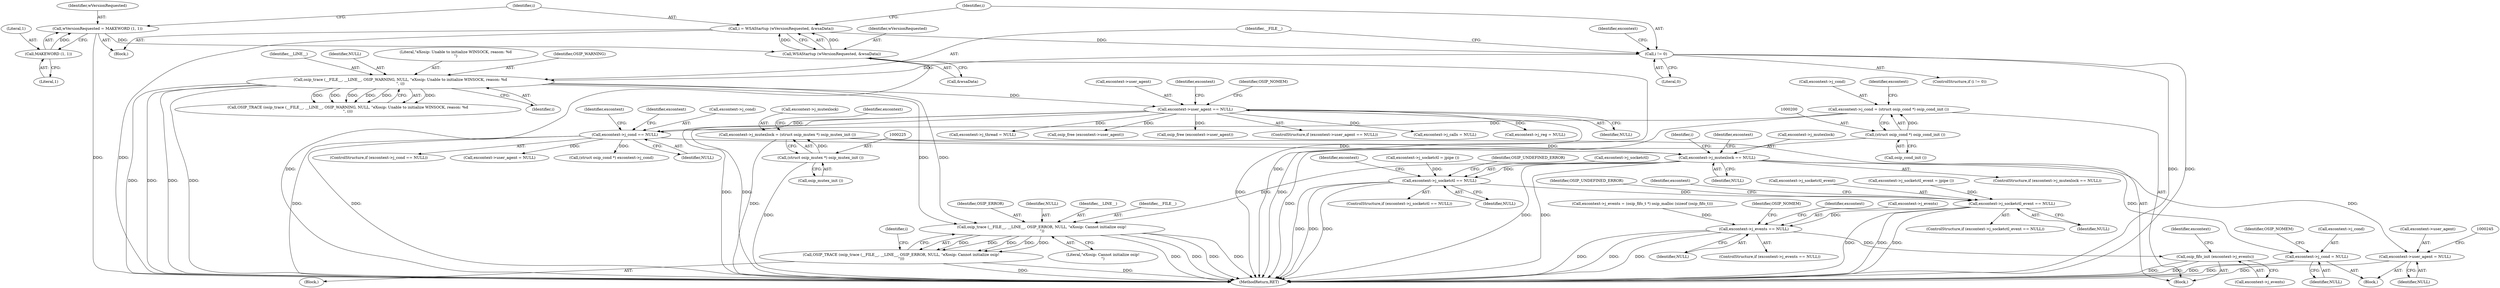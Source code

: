 digraph "0_savannah_2549e421c14aff886629b8482c14af800f411070@API" {
"1000228" [label="(Call,excontext->j_mutexlock == NULL)"];
"1000220" [label="(Call,excontext->j_mutexlock = (struct osip_mutex *) osip_mutex_init ())"];
"1000224" [label="(Call,(struct osip_mutex *) osip_mutex_init ())"];
"1000203" [label="(Call,excontext->j_cond == NULL)"];
"1000195" [label="(Call,excontext->j_cond = (struct osip_cond *) osip_cond_init ())"];
"1000199" [label="(Call,(struct osip_cond *) osip_cond_init ())"];
"1000161" [label="(Call,excontext->user_agent == NULL)"];
"1000153" [label="(Call,osip_trace (__FILE__, __LINE__, OSIP_WARNING, NULL, \"eXosip: Unable to initialize WINSOCK, reason: %d\n\", i))"];
"1000148" [label="(Call,i != 0)"];
"1000141" [label="(Call,i = WSAStartup (wVersionRequested, &wsaData))"];
"1000143" [label="(Call,WSAStartup (wVersionRequested, &wsaData))"];
"1000136" [label="(Call,wVersionRequested = MAKEWORD (1, 1))"];
"1000138" [label="(Call,MAKEWORD (1, 1))"];
"1000238" [label="(Call,excontext->user_agent = NULL)"];
"1000249" [label="(Call,excontext->j_cond = NULL)"];
"1000267" [label="(Call,osip_trace (__FILE__, __LINE__, OSIP_ERROR, NULL, \"eXosip: Cannot initialize osip!\n\"))"];
"1000266" [label="(Call,OSIP_TRACE (osip_trace (__FILE__, __LINE__, OSIP_ERROR, NULL, \"eXosip: Cannot initialize osip!\n\")))"];
"1000292" [label="(Call,excontext->j_socketctl == NULL)"];
"1000305" [label="(Call,excontext->j_socketctl_event == NULL)"];
"1000322" [label="(Call,excontext->j_events == NULL)"];
"1000329" [label="(Call,osip_fifo_init (excontext->j_events))"];
"1000292" [label="(Call,excontext->j_socketctl == NULL)"];
"1000242" [label="(Identifier,NULL)"];
"1000326" [label="(Identifier,NULL)"];
"1000220" [label="(Call,excontext->j_mutexlock = (struct osip_mutex *) osip_mutex_init ())"];
"1000311" [label="(Identifier,OSIP_UNDEFINED_ERROR)"];
"1000314" [label="(Identifier,excontext)"];
"1000257" [label="(Identifier,i)"];
"1000232" [label="(Identifier,NULL)"];
"1000137" [label="(Identifier,wVersionRequested)"];
"1000270" [label="(Identifier,OSIP_ERROR)"];
"1000301" [label="(Identifier,excontext)"];
"1000213" [label="(Call,excontext->user_agent = NULL)"];
"1000141" [label="(Call,i = WSAStartup (wVersionRequested, &wsaData))"];
"1000156" [label="(Identifier,OSIP_WARNING)"];
"1000271" [label="(Identifier,NULL)"];
"1000211" [label="(Identifier,excontext)"];
"1000178" [label="(Call,excontext->j_thread = NULL)"];
"1000162" [label="(Call,excontext->user_agent)"];
"1000265" [label="(Block,)"];
"1000304" [label="(ControlStructure,if (excontext->j_socketctl_event == NULL))"];
"1000228" [label="(Call,excontext->j_mutexlock == NULL)"];
"1000233" [label="(Block,)"];
"1000195" [label="(Call,excontext->j_cond = (struct osip_cond *) osip_cond_init ())"];
"1000154" [label="(Identifier,__FILE__)"];
"1000306" [label="(Call,excontext->j_socketctl_event)"];
"1000170" [label="(Identifier,excontext)"];
"1000145" [label="(Call,&wsaData)"];
"1000209" [label="(Call,osip_free (excontext->user_agent))"];
"1000234" [label="(Call,osip_free (excontext->user_agent))"];
"1000328" [label="(Identifier,OSIP_NOMEM)"];
"1000236" [label="(Identifier,excontext)"];
"1000227" [label="(ControlStructure,if (excontext->j_mutexlock == NULL))"];
"1000144" [label="(Identifier,wVersionRequested)"];
"1000321" [label="(ControlStructure,if (excontext->j_events == NULL))"];
"1000335" [label="(Identifier,excontext)"];
"1000143" [label="(Call,WSAStartup (wVersionRequested, &wsaData))"];
"1000291" [label="(ControlStructure,if (excontext->j_socketctl == NULL))"];
"1000167" [label="(Identifier,OSIP_NOMEM)"];
"1000331" [label="(Identifier,excontext)"];
"1000205" [label="(Identifier,excontext)"];
"1000323" [label="(Call,excontext->j_events)"];
"1000161" [label="(Call,excontext->user_agent == NULL)"];
"1000142" [label="(Identifier,i)"];
"1000136" [label="(Call,wVersionRequested = MAKEWORD (1, 1))"];
"1000309" [label="(Identifier,NULL)"];
"1000160" [label="(ControlStructure,if (excontext->user_agent == NULL))"];
"1000168" [label="(Call,excontext->j_calls = NULL)"];
"1000149" [label="(Identifier,i)"];
"1000244" [label="(Call,(struct osip_cond *) excontext->j_cond)"];
"1000272" [label="(Literal,\"eXosip: Cannot initialize osip!\n\")"];
"1000226" [label="(Call,osip_mutex_init ())"];
"1000296" [label="(Identifier,NULL)"];
"1000250" [label="(Call,excontext->j_cond)"];
"1000224" [label="(Call,(struct osip_mutex *) osip_mutex_init ())"];
"1000330" [label="(Call,excontext->j_events)"];
"1000249" [label="(Call,excontext->j_cond = NULL)"];
"1000222" [label="(Identifier,excontext)"];
"1000155" [label="(Identifier,__LINE__)"];
"1000157" [label="(Identifier,NULL)"];
"1000204" [label="(Call,excontext->j_cond)"];
"1000305" [label="(Call,excontext->j_socketctl_event == NULL)"];
"1000190" [label="(Call,excontext->j_reg = NULL)"];
"1000148" [label="(Call,i != 0)"];
"1000147" [label="(ControlStructure,if (i != 0))"];
"1000230" [label="(Identifier,excontext)"];
"1000299" [label="(Call,excontext->j_socketctl_event = jpipe ())"];
"1000153" [label="(Call,osip_trace (__FILE__, __LINE__, OSIP_WARNING, NULL, \"eXosip: Unable to initialize WINSOCK, reason: %d\n\", i))"];
"1000133" [label="(Block,)"];
"1000106" [label="(Block,)"];
"1000269" [label="(Identifier,__LINE__)"];
"1000329" [label="(Call,osip_fifo_init (excontext->j_events))"];
"1000253" [label="(Identifier,NULL)"];
"1000268" [label="(Identifier,__FILE__)"];
"1000274" [label="(Identifier,i)"];
"1000152" [label="(Call,OSIP_TRACE (osip_trace (__FILE__, __LINE__, OSIP_WARNING, NULL, \"eXosip: Unable to initialize WINSOCK, reason: %d\n\", i)))"];
"1000150" [label="(Literal,0)"];
"1000158" [label="(Literal,\"eXosip: Unable to initialize WINSOCK, reason: %d\n\")"];
"1000389" [label="(MethodReturn,RET)"];
"1000139" [label="(Literal,1)"];
"1000196" [label="(Call,excontext->j_cond)"];
"1000221" [label="(Call,excontext->j_mutexlock)"];
"1000267" [label="(Call,osip_trace (__FILE__, __LINE__, OSIP_ERROR, NULL, \"eXosip: Cannot initialize osip!\n\"))"];
"1000140" [label="(Literal,1)"];
"1000165" [label="(Identifier,NULL)"];
"1000286" [label="(Call,excontext->j_socketctl = jpipe ())"];
"1000138" [label="(Call,MAKEWORD (1, 1))"];
"1000203" [label="(Call,excontext->j_cond == NULL)"];
"1000298" [label="(Identifier,OSIP_UNDEFINED_ERROR)"];
"1000312" [label="(Call,excontext->j_events = (osip_fifo_t *) osip_malloc (sizeof (osip_fifo_t)))"];
"1000229" [label="(Call,excontext->j_mutexlock)"];
"1000266" [label="(Call,OSIP_TRACE (osip_trace (__FILE__, __LINE__, OSIP_ERROR, NULL, \"eXosip: Cannot initialize osip!\n\")))"];
"1000207" [label="(Identifier,NULL)"];
"1000159" [label="(Identifier,i)"];
"1000293" [label="(Call,excontext->j_socketctl)"];
"1000255" [label="(Identifier,OSIP_NOMEM)"];
"1000163" [label="(Identifier,excontext)"];
"1000322" [label="(Call,excontext->j_events == NULL)"];
"1000202" [label="(ControlStructure,if (excontext->j_cond == NULL))"];
"1000238" [label="(Call,excontext->user_agent = NULL)"];
"1000201" [label="(Call,osip_cond_init ())"];
"1000199" [label="(Call,(struct osip_cond *) osip_cond_init ())"];
"1000239" [label="(Call,excontext->user_agent)"];
"1000228" -> "1000227"  [label="AST: "];
"1000228" -> "1000232"  [label="CFG: "];
"1000229" -> "1000228"  [label="AST: "];
"1000232" -> "1000228"  [label="AST: "];
"1000236" -> "1000228"  [label="CFG: "];
"1000257" -> "1000228"  [label="CFG: "];
"1000228" -> "1000389"  [label="DDG: "];
"1000228" -> "1000389"  [label="DDG: "];
"1000220" -> "1000228"  [label="DDG: "];
"1000203" -> "1000228"  [label="DDG: "];
"1000228" -> "1000238"  [label="DDG: "];
"1000228" -> "1000249"  [label="DDG: "];
"1000228" -> "1000267"  [label="DDG: "];
"1000228" -> "1000292"  [label="DDG: "];
"1000220" -> "1000106"  [label="AST: "];
"1000220" -> "1000224"  [label="CFG: "];
"1000221" -> "1000220"  [label="AST: "];
"1000224" -> "1000220"  [label="AST: "];
"1000230" -> "1000220"  [label="CFG: "];
"1000220" -> "1000389"  [label="DDG: "];
"1000224" -> "1000220"  [label="DDG: "];
"1000224" -> "1000226"  [label="CFG: "];
"1000225" -> "1000224"  [label="AST: "];
"1000226" -> "1000224"  [label="AST: "];
"1000224" -> "1000389"  [label="DDG: "];
"1000203" -> "1000202"  [label="AST: "];
"1000203" -> "1000207"  [label="CFG: "];
"1000204" -> "1000203"  [label="AST: "];
"1000207" -> "1000203"  [label="AST: "];
"1000211" -> "1000203"  [label="CFG: "];
"1000222" -> "1000203"  [label="CFG: "];
"1000203" -> "1000389"  [label="DDG: "];
"1000203" -> "1000389"  [label="DDG: "];
"1000195" -> "1000203"  [label="DDG: "];
"1000161" -> "1000203"  [label="DDG: "];
"1000203" -> "1000213"  [label="DDG: "];
"1000203" -> "1000244"  [label="DDG: "];
"1000195" -> "1000106"  [label="AST: "];
"1000195" -> "1000199"  [label="CFG: "];
"1000196" -> "1000195"  [label="AST: "];
"1000199" -> "1000195"  [label="AST: "];
"1000205" -> "1000195"  [label="CFG: "];
"1000195" -> "1000389"  [label="DDG: "];
"1000199" -> "1000195"  [label="DDG: "];
"1000199" -> "1000201"  [label="CFG: "];
"1000200" -> "1000199"  [label="AST: "];
"1000201" -> "1000199"  [label="AST: "];
"1000199" -> "1000389"  [label="DDG: "];
"1000161" -> "1000160"  [label="AST: "];
"1000161" -> "1000165"  [label="CFG: "];
"1000162" -> "1000161"  [label="AST: "];
"1000165" -> "1000161"  [label="AST: "];
"1000167" -> "1000161"  [label="CFG: "];
"1000170" -> "1000161"  [label="CFG: "];
"1000161" -> "1000389"  [label="DDG: "];
"1000161" -> "1000389"  [label="DDG: "];
"1000161" -> "1000389"  [label="DDG: "];
"1000153" -> "1000161"  [label="DDG: "];
"1000161" -> "1000168"  [label="DDG: "];
"1000161" -> "1000178"  [label="DDG: "];
"1000161" -> "1000190"  [label="DDG: "];
"1000161" -> "1000209"  [label="DDG: "];
"1000161" -> "1000234"  [label="DDG: "];
"1000153" -> "1000152"  [label="AST: "];
"1000153" -> "1000159"  [label="CFG: "];
"1000154" -> "1000153"  [label="AST: "];
"1000155" -> "1000153"  [label="AST: "];
"1000156" -> "1000153"  [label="AST: "];
"1000157" -> "1000153"  [label="AST: "];
"1000158" -> "1000153"  [label="AST: "];
"1000159" -> "1000153"  [label="AST: "];
"1000152" -> "1000153"  [label="CFG: "];
"1000153" -> "1000389"  [label="DDG: "];
"1000153" -> "1000389"  [label="DDG: "];
"1000153" -> "1000389"  [label="DDG: "];
"1000153" -> "1000389"  [label="DDG: "];
"1000153" -> "1000152"  [label="DDG: "];
"1000153" -> "1000152"  [label="DDG: "];
"1000153" -> "1000152"  [label="DDG: "];
"1000153" -> "1000152"  [label="DDG: "];
"1000153" -> "1000152"  [label="DDG: "];
"1000153" -> "1000152"  [label="DDG: "];
"1000148" -> "1000153"  [label="DDG: "];
"1000153" -> "1000267"  [label="DDG: "];
"1000153" -> "1000267"  [label="DDG: "];
"1000148" -> "1000147"  [label="AST: "];
"1000148" -> "1000150"  [label="CFG: "];
"1000149" -> "1000148"  [label="AST: "];
"1000150" -> "1000148"  [label="AST: "];
"1000154" -> "1000148"  [label="CFG: "];
"1000163" -> "1000148"  [label="CFG: "];
"1000148" -> "1000389"  [label="DDG: "];
"1000148" -> "1000389"  [label="DDG: "];
"1000141" -> "1000148"  [label="DDG: "];
"1000141" -> "1000133"  [label="AST: "];
"1000141" -> "1000143"  [label="CFG: "];
"1000142" -> "1000141"  [label="AST: "];
"1000143" -> "1000141"  [label="AST: "];
"1000149" -> "1000141"  [label="CFG: "];
"1000141" -> "1000389"  [label="DDG: "];
"1000143" -> "1000141"  [label="DDG: "];
"1000143" -> "1000141"  [label="DDG: "];
"1000143" -> "1000145"  [label="CFG: "];
"1000144" -> "1000143"  [label="AST: "];
"1000145" -> "1000143"  [label="AST: "];
"1000143" -> "1000389"  [label="DDG: "];
"1000143" -> "1000389"  [label="DDG: "];
"1000136" -> "1000143"  [label="DDG: "];
"1000136" -> "1000133"  [label="AST: "];
"1000136" -> "1000138"  [label="CFG: "];
"1000137" -> "1000136"  [label="AST: "];
"1000138" -> "1000136"  [label="AST: "];
"1000142" -> "1000136"  [label="CFG: "];
"1000136" -> "1000389"  [label="DDG: "];
"1000138" -> "1000136"  [label="DDG: "];
"1000138" -> "1000140"  [label="CFG: "];
"1000139" -> "1000138"  [label="AST: "];
"1000140" -> "1000138"  [label="AST: "];
"1000238" -> "1000233"  [label="AST: "];
"1000238" -> "1000242"  [label="CFG: "];
"1000239" -> "1000238"  [label="AST: "];
"1000242" -> "1000238"  [label="AST: "];
"1000245" -> "1000238"  [label="CFG: "];
"1000238" -> "1000389"  [label="DDG: "];
"1000249" -> "1000233"  [label="AST: "];
"1000249" -> "1000253"  [label="CFG: "];
"1000250" -> "1000249"  [label="AST: "];
"1000253" -> "1000249"  [label="AST: "];
"1000255" -> "1000249"  [label="CFG: "];
"1000249" -> "1000389"  [label="DDG: "];
"1000249" -> "1000389"  [label="DDG: "];
"1000267" -> "1000266"  [label="AST: "];
"1000267" -> "1000272"  [label="CFG: "];
"1000268" -> "1000267"  [label="AST: "];
"1000269" -> "1000267"  [label="AST: "];
"1000270" -> "1000267"  [label="AST: "];
"1000271" -> "1000267"  [label="AST: "];
"1000272" -> "1000267"  [label="AST: "];
"1000266" -> "1000267"  [label="CFG: "];
"1000267" -> "1000389"  [label="DDG: "];
"1000267" -> "1000389"  [label="DDG: "];
"1000267" -> "1000389"  [label="DDG: "];
"1000267" -> "1000389"  [label="DDG: "];
"1000267" -> "1000266"  [label="DDG: "];
"1000267" -> "1000266"  [label="DDG: "];
"1000267" -> "1000266"  [label="DDG: "];
"1000267" -> "1000266"  [label="DDG: "];
"1000267" -> "1000266"  [label="DDG: "];
"1000266" -> "1000265"  [label="AST: "];
"1000274" -> "1000266"  [label="CFG: "];
"1000266" -> "1000389"  [label="DDG: "];
"1000266" -> "1000389"  [label="DDG: "];
"1000292" -> "1000291"  [label="AST: "];
"1000292" -> "1000296"  [label="CFG: "];
"1000293" -> "1000292"  [label="AST: "];
"1000296" -> "1000292"  [label="AST: "];
"1000298" -> "1000292"  [label="CFG: "];
"1000301" -> "1000292"  [label="CFG: "];
"1000292" -> "1000389"  [label="DDG: "];
"1000292" -> "1000389"  [label="DDG: "];
"1000292" -> "1000389"  [label="DDG: "];
"1000286" -> "1000292"  [label="DDG: "];
"1000292" -> "1000305"  [label="DDG: "];
"1000305" -> "1000304"  [label="AST: "];
"1000305" -> "1000309"  [label="CFG: "];
"1000306" -> "1000305"  [label="AST: "];
"1000309" -> "1000305"  [label="AST: "];
"1000311" -> "1000305"  [label="CFG: "];
"1000314" -> "1000305"  [label="CFG: "];
"1000305" -> "1000389"  [label="DDG: "];
"1000305" -> "1000389"  [label="DDG: "];
"1000305" -> "1000389"  [label="DDG: "];
"1000299" -> "1000305"  [label="DDG: "];
"1000305" -> "1000322"  [label="DDG: "];
"1000322" -> "1000321"  [label="AST: "];
"1000322" -> "1000326"  [label="CFG: "];
"1000323" -> "1000322"  [label="AST: "];
"1000326" -> "1000322"  [label="AST: "];
"1000328" -> "1000322"  [label="CFG: "];
"1000331" -> "1000322"  [label="CFG: "];
"1000322" -> "1000389"  [label="DDG: "];
"1000322" -> "1000389"  [label="DDG: "];
"1000322" -> "1000389"  [label="DDG: "];
"1000312" -> "1000322"  [label="DDG: "];
"1000322" -> "1000329"  [label="DDG: "];
"1000329" -> "1000106"  [label="AST: "];
"1000329" -> "1000330"  [label="CFG: "];
"1000330" -> "1000329"  [label="AST: "];
"1000335" -> "1000329"  [label="CFG: "];
"1000329" -> "1000389"  [label="DDG: "];
"1000329" -> "1000389"  [label="DDG: "];
}
